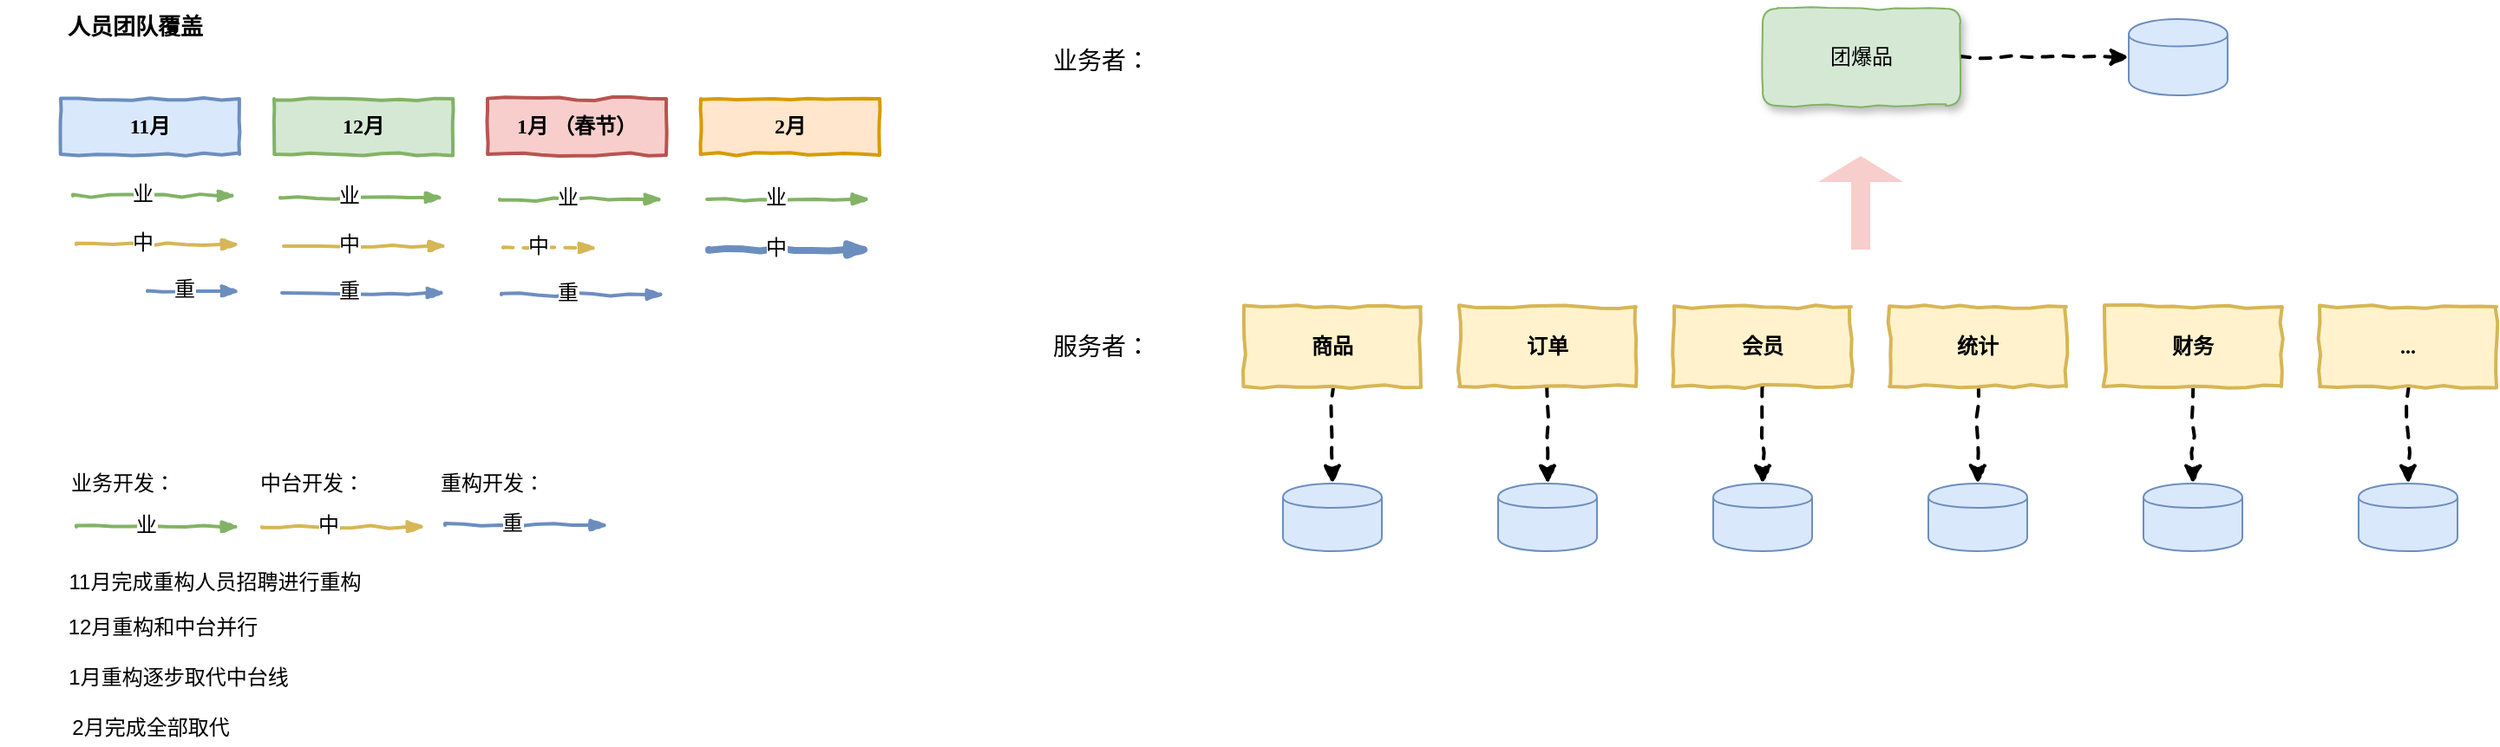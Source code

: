 <mxfile version="12.1.4" type="github" pages="1">
  <diagram id="GFUo5UajbfeOs9jclDTA" name="第 1 页">
    <mxGraphModel dx="896" dy="572" grid="0" gridSize="10" guides="1" tooltips="1" connect="1" arrows="1" fold="1" page="0" pageScale="1" pageWidth="10000" pageHeight="10000" math="0" shadow="0">
      <root>
        <mxCell id="0"/>
        <mxCell id="1" parent="0"/>
        <mxCell id="vOFkEOIqGuXK2a5z3ndq-1" value="11月" style="html=1;whiteSpace=wrap;comic=1;strokeWidth=2;fontFamily=Comic Sans MS;fontStyle=1;fillColor=#dae8fc;strokeColor=#6c8ebf;" vertex="1" parent="1">
          <mxGeometry x="217" y="150" width="103" height="32" as="geometry"/>
        </mxCell>
        <mxCell id="vOFkEOIqGuXK2a5z3ndq-2" value="12月" style="html=1;whiteSpace=wrap;comic=1;strokeWidth=2;fontFamily=Comic Sans MS;fontStyle=1;fillColor=#d5e8d4;strokeColor=#82b366;" vertex="1" parent="1">
          <mxGeometry x="340" y="150" width="103" height="32" as="geometry"/>
        </mxCell>
        <mxCell id="vOFkEOIqGuXK2a5z3ndq-3" value="1月 （春节）" style="html=1;whiteSpace=wrap;comic=1;strokeWidth=2;fontFamily=Comic Sans MS;fontStyle=1;fillColor=#f8cecc;strokeColor=#b85450;" vertex="1" parent="1">
          <mxGeometry x="463" y="150" width="103" height="32" as="geometry"/>
        </mxCell>
        <mxCell id="vOFkEOIqGuXK2a5z3ndq-4" value="2月" style="html=1;whiteSpace=wrap;comic=1;strokeWidth=2;fontFamily=Comic Sans MS;fontStyle=1;fillColor=#ffe6cc;strokeColor=#d79b00;" vertex="1" parent="1">
          <mxGeometry x="586" y="150" width="103" height="32" as="geometry"/>
        </mxCell>
        <mxCell id="vOFkEOIqGuXK2a5z3ndq-5" value="" style="rounded=0;comic=1;strokeWidth=2;endArrow=blockThin;html=1;fontFamily=Comic Sans MS;fontStyle=1;fillColor=#d5e8d4;strokeColor=#82b366;" edge="1" parent="1">
          <mxGeometry width="50" height="50" relative="1" as="geometry">
            <mxPoint x="224" y="206" as="sourcePoint"/>
            <mxPoint x="318" y="206" as="targetPoint"/>
          </mxGeometry>
        </mxCell>
        <mxCell id="vOFkEOIqGuXK2a5z3ndq-6" value="业" style="text;html=1;resizable=0;points=[];align=center;verticalAlign=middle;labelBackgroundColor=#ffffff;" vertex="1" connectable="0" parent="vOFkEOIqGuXK2a5z3ndq-5">
          <mxGeometry x="-0.149" y="1" relative="1" as="geometry">
            <mxPoint as="offset"/>
          </mxGeometry>
        </mxCell>
        <mxCell id="vOFkEOIqGuXK2a5z3ndq-7" value="&lt;font style=&quot;font-size: 13px&quot;&gt;&lt;b&gt;人员团队覆盖&lt;/b&gt;&lt;/font&gt;" style="text;html=1;strokeColor=none;fillColor=none;align=center;verticalAlign=middle;whiteSpace=wrap;rounded=0;" vertex="1" parent="1">
          <mxGeometry x="217" y="98" width="86" height="20" as="geometry"/>
        </mxCell>
        <mxCell id="vOFkEOIqGuXK2a5z3ndq-10" value="" style="rounded=0;comic=1;strokeWidth=2;endArrow=blockThin;html=1;fontFamily=Comic Sans MS;fontStyle=1;fillColor=#fff2cc;strokeColor=#d6b656;" edge="1" parent="1">
          <mxGeometry width="50" height="50" relative="1" as="geometry">
            <mxPoint x="226" y="234" as="sourcePoint"/>
            <mxPoint x="320" y="234" as="targetPoint"/>
          </mxGeometry>
        </mxCell>
        <mxCell id="vOFkEOIqGuXK2a5z3ndq-11" value="中" style="text;html=1;resizable=0;points=[];align=center;verticalAlign=middle;labelBackgroundColor=#ffffff;" vertex="1" connectable="0" parent="vOFkEOIqGuXK2a5z3ndq-10">
          <mxGeometry x="-0.149" y="1" relative="1" as="geometry">
            <mxPoint x="-2.0" as="offset"/>
          </mxGeometry>
        </mxCell>
        <mxCell id="vOFkEOIqGuXK2a5z3ndq-14" value="" style="rounded=0;comic=1;strokeWidth=2;endArrow=blockThin;html=1;fontFamily=Comic Sans MS;fontStyle=1;fillColor=#d5e8d4;strokeColor=#82b366;align=center;" edge="1" parent="1">
          <mxGeometry width="50" height="50" relative="1" as="geometry">
            <mxPoint x="343.5" y="207" as="sourcePoint"/>
            <mxPoint x="437.5" y="207" as="targetPoint"/>
          </mxGeometry>
        </mxCell>
        <mxCell id="vOFkEOIqGuXK2a5z3ndq-15" value="业" style="text;html=1;resizable=0;points=[];align=center;verticalAlign=middle;labelBackgroundColor=#ffffff;" vertex="1" connectable="0" parent="vOFkEOIqGuXK2a5z3ndq-14">
          <mxGeometry x="-0.149" y="1" relative="1" as="geometry">
            <mxPoint x="-1" as="offset"/>
          </mxGeometry>
        </mxCell>
        <mxCell id="vOFkEOIqGuXK2a5z3ndq-16" value="" style="rounded=0;comic=1;strokeWidth=2;endArrow=blockThin;html=1;fontFamily=Comic Sans MS;fontStyle=1;fillColor=#fff2cc;strokeColor=#d6b656;align=center;" edge="1" parent="1">
          <mxGeometry width="50" height="50" relative="1" as="geometry">
            <mxPoint x="345.5" y="235" as="sourcePoint"/>
            <mxPoint x="439.5" y="235" as="targetPoint"/>
          </mxGeometry>
        </mxCell>
        <mxCell id="vOFkEOIqGuXK2a5z3ndq-17" value="中" style="text;html=1;resizable=0;points=[];align=center;verticalAlign=middle;labelBackgroundColor=#ffffff;" vertex="1" connectable="0" parent="vOFkEOIqGuXK2a5z3ndq-16">
          <mxGeometry x="-0.149" y="1" relative="1" as="geometry">
            <mxPoint x="-3" as="offset"/>
          </mxGeometry>
        </mxCell>
        <mxCell id="vOFkEOIqGuXK2a5z3ndq-18" value="" style="rounded=0;comic=1;strokeWidth=2;endArrow=blockThin;html=1;fontFamily=Comic Sans MS;fontStyle=1;fillColor=#dae8fc;strokeColor=#6c8ebf;align=center;" edge="1" parent="1">
          <mxGeometry width="50" height="50" relative="1" as="geometry">
            <mxPoint x="344.5" y="262" as="sourcePoint"/>
            <mxPoint x="438.5" y="262" as="targetPoint"/>
          </mxGeometry>
        </mxCell>
        <mxCell id="vOFkEOIqGuXK2a5z3ndq-19" value="重" style="text;html=1;resizable=0;points=[];align=center;verticalAlign=middle;labelBackgroundColor=#ffffff;" vertex="1" connectable="0" parent="vOFkEOIqGuXK2a5z3ndq-18">
          <mxGeometry x="-0.149" y="1" relative="1" as="geometry">
            <mxPoint x="-2.0" as="offset"/>
          </mxGeometry>
        </mxCell>
        <mxCell id="vOFkEOIqGuXK2a5z3ndq-20" value="" style="rounded=0;comic=1;strokeWidth=2;endArrow=blockThin;html=1;fontFamily=Comic Sans MS;fontStyle=1;fillColor=#d5e8d4;strokeColor=#82b366;align=center;" edge="1" parent="1">
          <mxGeometry width="50" height="50" relative="1" as="geometry">
            <mxPoint x="470" y="208" as="sourcePoint"/>
            <mxPoint x="564" y="208" as="targetPoint"/>
          </mxGeometry>
        </mxCell>
        <mxCell id="vOFkEOIqGuXK2a5z3ndq-21" value="业" style="text;html=1;resizable=0;points=[];align=center;verticalAlign=middle;labelBackgroundColor=#ffffff;" vertex="1" connectable="0" parent="vOFkEOIqGuXK2a5z3ndq-20">
          <mxGeometry x="-0.149" y="1" relative="1" as="geometry">
            <mxPoint x="-1" as="offset"/>
          </mxGeometry>
        </mxCell>
        <mxCell id="vOFkEOIqGuXK2a5z3ndq-22" value="" style="rounded=0;comic=1;strokeWidth=2;endArrow=blockThin;html=1;fontFamily=Comic Sans MS;fontStyle=1;fillColor=#fff2cc;strokeColor=#d6b656;align=center;dashed=1;" edge="1" parent="1">
          <mxGeometry width="50" height="50" relative="1" as="geometry">
            <mxPoint x="472" y="236" as="sourcePoint"/>
            <mxPoint x="526" y="236" as="targetPoint"/>
          </mxGeometry>
        </mxCell>
        <mxCell id="vOFkEOIqGuXK2a5z3ndq-23" value="中" style="text;html=1;resizable=0;points=[];align=center;verticalAlign=middle;labelBackgroundColor=#ffffff;" vertex="1" connectable="0" parent="vOFkEOIqGuXK2a5z3ndq-22">
          <mxGeometry x="-0.149" y="1" relative="1" as="geometry">
            <mxPoint x="-3" as="offset"/>
          </mxGeometry>
        </mxCell>
        <mxCell id="vOFkEOIqGuXK2a5z3ndq-24" value="" style="rounded=0;comic=1;strokeWidth=2;endArrow=blockThin;html=1;fontFamily=Comic Sans MS;fontStyle=1;fillColor=#dae8fc;strokeColor=#6c8ebf;align=center;" edge="1" parent="1">
          <mxGeometry width="50" height="50" relative="1" as="geometry">
            <mxPoint x="471" y="263" as="sourcePoint"/>
            <mxPoint x="565" y="263" as="targetPoint"/>
          </mxGeometry>
        </mxCell>
        <mxCell id="vOFkEOIqGuXK2a5z3ndq-25" value="重" style="text;html=1;resizable=0;points=[];align=center;verticalAlign=middle;labelBackgroundColor=#ffffff;" vertex="1" connectable="0" parent="vOFkEOIqGuXK2a5z3ndq-24">
          <mxGeometry x="-0.149" y="1" relative="1" as="geometry">
            <mxPoint x="-2.0" as="offset"/>
          </mxGeometry>
        </mxCell>
        <mxCell id="vOFkEOIqGuXK2a5z3ndq-26" value="" style="rounded=0;comic=1;strokeWidth=2;endArrow=blockThin;html=1;fontFamily=Comic Sans MS;fontStyle=1;fillColor=#d5e8d4;strokeColor=#82b366;align=center;" edge="1" parent="1">
          <mxGeometry width="50" height="50" relative="1" as="geometry">
            <mxPoint x="589.5" y="208" as="sourcePoint"/>
            <mxPoint x="683.5" y="208" as="targetPoint"/>
          </mxGeometry>
        </mxCell>
        <mxCell id="vOFkEOIqGuXK2a5z3ndq-27" value="业" style="text;html=1;resizable=0;points=[];align=center;verticalAlign=middle;labelBackgroundColor=#ffffff;" vertex="1" connectable="0" parent="vOFkEOIqGuXK2a5z3ndq-26">
          <mxGeometry x="-0.149" y="1" relative="1" as="geometry">
            <mxPoint x="-1" as="offset"/>
          </mxGeometry>
        </mxCell>
        <mxCell id="vOFkEOIqGuXK2a5z3ndq-30" value="" style="rounded=0;comic=1;strokeWidth=4;endArrow=blockThin;html=1;fontFamily=Comic Sans MS;fontStyle=1;fillColor=#dae8fc;strokeColor=#6c8ebf;align=center;" edge="1" parent="1">
          <mxGeometry width="50" height="50" relative="1" as="geometry">
            <mxPoint x="590.5" y="237" as="sourcePoint"/>
            <mxPoint x="684.5" y="237" as="targetPoint"/>
          </mxGeometry>
        </mxCell>
        <mxCell id="vOFkEOIqGuXK2a5z3ndq-31" value="中" style="text;html=1;resizable=0;points=[];align=center;verticalAlign=middle;labelBackgroundColor=#ffffff;" vertex="1" connectable="0" parent="vOFkEOIqGuXK2a5z3ndq-30">
          <mxGeometry x="-0.149" y="1" relative="1" as="geometry">
            <mxPoint x="-2.0" as="offset"/>
          </mxGeometry>
        </mxCell>
        <mxCell id="vOFkEOIqGuXK2a5z3ndq-37" value="" style="rounded=0;comic=1;strokeWidth=2;endArrow=blockThin;html=1;fontFamily=Comic Sans MS;fontStyle=1;fillColor=#d5e8d4;strokeColor=#82b366;" edge="1" parent="1">
          <mxGeometry width="50" height="50" relative="1" as="geometry">
            <mxPoint x="226" y="397" as="sourcePoint"/>
            <mxPoint x="320" y="397" as="targetPoint"/>
          </mxGeometry>
        </mxCell>
        <mxCell id="vOFkEOIqGuXK2a5z3ndq-38" value="业" style="text;html=1;resizable=0;points=[];align=center;verticalAlign=middle;labelBackgroundColor=#ffffff;" vertex="1" connectable="0" parent="vOFkEOIqGuXK2a5z3ndq-37">
          <mxGeometry x="-0.149" y="1" relative="1" as="geometry">
            <mxPoint as="offset"/>
          </mxGeometry>
        </mxCell>
        <mxCell id="vOFkEOIqGuXK2a5z3ndq-39" value="" style="rounded=0;comic=1;strokeWidth=2;endArrow=blockThin;html=1;fontFamily=Comic Sans MS;fontStyle=1;fillColor=#fff2cc;strokeColor=#d6b656;" edge="1" parent="1">
          <mxGeometry width="50" height="50" relative="1" as="geometry">
            <mxPoint x="333" y="397" as="sourcePoint"/>
            <mxPoint x="427" y="397" as="targetPoint"/>
          </mxGeometry>
        </mxCell>
        <mxCell id="vOFkEOIqGuXK2a5z3ndq-40" value="中" style="text;html=1;resizable=0;points=[];align=center;verticalAlign=middle;labelBackgroundColor=#ffffff;" vertex="1" connectable="0" parent="vOFkEOIqGuXK2a5z3ndq-39">
          <mxGeometry x="-0.149" y="1" relative="1" as="geometry">
            <mxPoint x="-2.0" as="offset"/>
          </mxGeometry>
        </mxCell>
        <mxCell id="vOFkEOIqGuXK2a5z3ndq-41" value="" style="rounded=0;comic=1;strokeWidth=2;endArrow=blockThin;html=1;fontFamily=Comic Sans MS;fontStyle=1;fillColor=#dae8fc;strokeColor=#6c8ebf;align=center;" edge="1" parent="1">
          <mxGeometry width="50" height="50" relative="1" as="geometry">
            <mxPoint x="438.5" y="396" as="sourcePoint"/>
            <mxPoint x="532.5" y="396" as="targetPoint"/>
          </mxGeometry>
        </mxCell>
        <mxCell id="vOFkEOIqGuXK2a5z3ndq-42" value="重" style="text;html=1;resizable=0;points=[];align=center;verticalAlign=middle;labelBackgroundColor=#ffffff;" vertex="1" connectable="0" parent="vOFkEOIqGuXK2a5z3ndq-41">
          <mxGeometry x="-0.149" y="1" relative="1" as="geometry">
            <mxPoint x="-2.0" as="offset"/>
          </mxGeometry>
        </mxCell>
        <mxCell id="vOFkEOIqGuXK2a5z3ndq-43" value="业务开发：" style="text;html=1;strokeColor=none;fillColor=none;align=center;verticalAlign=middle;whiteSpace=wrap;rounded=0;" vertex="1" parent="1">
          <mxGeometry x="201" y="362" width="104" height="20" as="geometry"/>
        </mxCell>
        <mxCell id="vOFkEOIqGuXK2a5z3ndq-44" value="中台开发：" style="text;html=1;strokeColor=none;fillColor=none;align=center;verticalAlign=middle;whiteSpace=wrap;rounded=0;" vertex="1" parent="1">
          <mxGeometry x="310" y="362" width="104" height="20" as="geometry"/>
        </mxCell>
        <mxCell id="vOFkEOIqGuXK2a5z3ndq-45" value="重构开发：" style="text;html=1;strokeColor=none;fillColor=none;align=center;verticalAlign=middle;whiteSpace=wrap;rounded=0;" vertex="1" parent="1">
          <mxGeometry x="414" y="362" width="104" height="20" as="geometry"/>
        </mxCell>
        <mxCell id="vOFkEOIqGuXK2a5z3ndq-46" value="11月完成重构人员招聘进行重构" style="text;html=1;strokeColor=none;fillColor=none;align=center;verticalAlign=middle;whiteSpace=wrap;rounded=0;" vertex="1" parent="1">
          <mxGeometry x="219.5" y="419" width="172" height="20" as="geometry"/>
        </mxCell>
        <mxCell id="vOFkEOIqGuXK2a5z3ndq-47" value="12月重构和中台并行" style="text;html=1;strokeColor=none;fillColor=none;align=center;verticalAlign=middle;whiteSpace=wrap;rounded=0;" vertex="1" parent="1">
          <mxGeometry x="190" y="445" width="172" height="20" as="geometry"/>
        </mxCell>
        <mxCell id="vOFkEOIqGuXK2a5z3ndq-48" value="1月重构逐步取代中台线" style="text;html=1;strokeColor=none;fillColor=none;align=center;verticalAlign=middle;whiteSpace=wrap;rounded=0;" vertex="1" parent="1">
          <mxGeometry x="199" y="474" width="172" height="20" as="geometry"/>
        </mxCell>
        <mxCell id="vOFkEOIqGuXK2a5z3ndq-49" value="2月完成全部取代" style="text;html=1;strokeColor=none;fillColor=none;align=center;verticalAlign=middle;whiteSpace=wrap;rounded=0;" vertex="1" parent="1">
          <mxGeometry x="182.5" y="503" width="172" height="20" as="geometry"/>
        </mxCell>
        <mxCell id="vOFkEOIqGuXK2a5z3ndq-50" value="" style="rounded=0;comic=1;strokeWidth=2;endArrow=blockThin;html=1;fontFamily=Comic Sans MS;fontStyle=1;fillColor=#dae8fc;strokeColor=#6c8ebf;align=center;" edge="1" parent="1">
          <mxGeometry width="50" height="50" relative="1" as="geometry">
            <mxPoint x="267" y="261" as="sourcePoint"/>
            <mxPoint x="320" y="261" as="targetPoint"/>
          </mxGeometry>
        </mxCell>
        <mxCell id="vOFkEOIqGuXK2a5z3ndq-51" value="重" style="text;html=1;resizable=0;points=[];align=center;verticalAlign=middle;labelBackgroundColor=#ffffff;" vertex="1" connectable="0" parent="vOFkEOIqGuXK2a5z3ndq-50">
          <mxGeometry x="-0.149" y="1" relative="1" as="geometry">
            <mxPoint x="-2.0" as="offset"/>
          </mxGeometry>
        </mxCell>
        <mxCell id="vOFkEOIqGuXK2a5z3ndq-72" style="edgeStyle=orthogonalEdgeStyle;rounded=0;comic=1;orthogonalLoop=1;jettySize=auto;html=1;exitX=1;exitY=0.5;exitDx=0;exitDy=0;entryX=0;entryY=0.5;entryDx=0;entryDy=0;dashed=1;strokeWidth=2;align=center;" edge="1" parent="1" source="vOFkEOIqGuXK2a5z3ndq-52" target="vOFkEOIqGuXK2a5z3ndq-71">
          <mxGeometry relative="1" as="geometry"/>
        </mxCell>
        <mxCell id="vOFkEOIqGuXK2a5z3ndq-52" value="团爆品" style="rounded=1;whiteSpace=wrap;html=1;shadow=1;comic=1;fillColor=#d5e8d4;strokeColor=#82b366;align=center;" vertex="1" parent="1">
          <mxGeometry x="1198" y="98" width="114" height="56" as="geometry"/>
        </mxCell>
        <mxCell id="vOFkEOIqGuXK2a5z3ndq-65" style="edgeStyle=orthogonalEdgeStyle;rounded=0;orthogonalLoop=1;jettySize=auto;html=1;exitX=0.5;exitY=1;exitDx=0;exitDy=0;entryX=0.5;entryY=0;entryDx=0;entryDy=0;dashed=1;strokeWidth=2;align=center;comic=1;" edge="1" parent="1" source="vOFkEOIqGuXK2a5z3ndq-53" target="vOFkEOIqGuXK2a5z3ndq-59">
          <mxGeometry relative="1" as="geometry"/>
        </mxCell>
        <mxCell id="vOFkEOIqGuXK2a5z3ndq-53" value="商品" style="html=1;whiteSpace=wrap;comic=1;strokeWidth=2;fontFamily=Comic Sans MS;fontStyle=1;align=center;fillColor=#fff2cc;strokeColor=#d6b656;" vertex="1" parent="1">
          <mxGeometry x="899" y="270" width="102" height="46" as="geometry"/>
        </mxCell>
        <mxCell id="vOFkEOIqGuXK2a5z3ndq-66" style="edgeStyle=orthogonalEdgeStyle;rounded=0;comic=1;orthogonalLoop=1;jettySize=auto;html=1;exitX=0.5;exitY=1;exitDx=0;exitDy=0;entryX=0.5;entryY=0;entryDx=0;entryDy=0;dashed=1;strokeWidth=2;align=center;" edge="1" parent="1" source="vOFkEOIqGuXK2a5z3ndq-54" target="vOFkEOIqGuXK2a5z3ndq-60">
          <mxGeometry relative="1" as="geometry"/>
        </mxCell>
        <mxCell id="vOFkEOIqGuXK2a5z3ndq-54" value="订单" style="html=1;whiteSpace=wrap;comic=1;strokeWidth=2;fontFamily=Comic Sans MS;fontStyle=1;align=center;fillColor=#fff2cc;strokeColor=#d6b656;" vertex="1" parent="1">
          <mxGeometry x="1023" y="270" width="102" height="46" as="geometry"/>
        </mxCell>
        <mxCell id="vOFkEOIqGuXK2a5z3ndq-67" style="edgeStyle=orthogonalEdgeStyle;rounded=0;comic=1;orthogonalLoop=1;jettySize=auto;html=1;exitX=0.5;exitY=1;exitDx=0;exitDy=0;entryX=0.5;entryY=0;entryDx=0;entryDy=0;dashed=1;strokeWidth=2;align=center;" edge="1" parent="1" source="vOFkEOIqGuXK2a5z3ndq-55" target="vOFkEOIqGuXK2a5z3ndq-61">
          <mxGeometry relative="1" as="geometry"/>
        </mxCell>
        <mxCell id="vOFkEOIqGuXK2a5z3ndq-55" value="会员" style="html=1;whiteSpace=wrap;comic=1;strokeWidth=2;fontFamily=Comic Sans MS;fontStyle=1;align=center;fillColor=#fff2cc;strokeColor=#d6b656;" vertex="1" parent="1">
          <mxGeometry x="1147" y="270" width="102" height="46" as="geometry"/>
        </mxCell>
        <mxCell id="vOFkEOIqGuXK2a5z3ndq-68" style="edgeStyle=orthogonalEdgeStyle;rounded=0;comic=1;orthogonalLoop=1;jettySize=auto;html=1;exitX=0.5;exitY=1;exitDx=0;exitDy=0;entryX=0.5;entryY=0;entryDx=0;entryDy=0;dashed=1;strokeWidth=2;align=center;" edge="1" parent="1" source="vOFkEOIqGuXK2a5z3ndq-56" target="vOFkEOIqGuXK2a5z3ndq-62">
          <mxGeometry relative="1" as="geometry"/>
        </mxCell>
        <mxCell id="vOFkEOIqGuXK2a5z3ndq-56" value="统计" style="html=1;whiteSpace=wrap;comic=1;strokeWidth=2;fontFamily=Comic Sans MS;fontStyle=1;align=center;fillColor=#fff2cc;strokeColor=#d6b656;" vertex="1" parent="1">
          <mxGeometry x="1271" y="270" width="102" height="46" as="geometry"/>
        </mxCell>
        <mxCell id="vOFkEOIqGuXK2a5z3ndq-69" style="edgeStyle=orthogonalEdgeStyle;rounded=0;comic=1;orthogonalLoop=1;jettySize=auto;html=1;exitX=0.5;exitY=1;exitDx=0;exitDy=0;entryX=0.5;entryY=0;entryDx=0;entryDy=0;dashed=1;strokeWidth=2;align=center;" edge="1" parent="1" source="vOFkEOIqGuXK2a5z3ndq-57" target="vOFkEOIqGuXK2a5z3ndq-63">
          <mxGeometry relative="1" as="geometry"/>
        </mxCell>
        <mxCell id="vOFkEOIqGuXK2a5z3ndq-57" value="财务" style="html=1;whiteSpace=wrap;comic=1;strokeWidth=2;fontFamily=Comic Sans MS;fontStyle=1;align=center;fillColor=#fff2cc;strokeColor=#d6b656;" vertex="1" parent="1">
          <mxGeometry x="1395" y="270" width="102" height="46" as="geometry"/>
        </mxCell>
        <mxCell id="vOFkEOIqGuXK2a5z3ndq-70" style="edgeStyle=orthogonalEdgeStyle;rounded=0;comic=1;orthogonalLoop=1;jettySize=auto;html=1;exitX=0.5;exitY=1;exitDx=0;exitDy=0;entryX=0.5;entryY=0;entryDx=0;entryDy=0;dashed=1;strokeWidth=2;align=center;" edge="1" parent="1" source="vOFkEOIqGuXK2a5z3ndq-58" target="vOFkEOIqGuXK2a5z3ndq-64">
          <mxGeometry relative="1" as="geometry"/>
        </mxCell>
        <mxCell id="vOFkEOIqGuXK2a5z3ndq-58" value="..." style="html=1;whiteSpace=wrap;comic=1;strokeWidth=2;fontFamily=Comic Sans MS;fontStyle=1;align=center;fillColor=#fff2cc;strokeColor=#d6b656;" vertex="1" parent="1">
          <mxGeometry x="1519" y="270" width="102" height="46" as="geometry"/>
        </mxCell>
        <mxCell id="vOFkEOIqGuXK2a5z3ndq-59" value="" style="shape=cylinder;whiteSpace=wrap;html=1;boundedLbl=1;backgroundOutline=1;align=center;fillColor=#dae8fc;strokeColor=#6c8ebf;" vertex="1" parent="1">
          <mxGeometry x="921.5" y="372" width="57" height="39" as="geometry"/>
        </mxCell>
        <mxCell id="vOFkEOIqGuXK2a5z3ndq-60" value="" style="shape=cylinder;whiteSpace=wrap;html=1;boundedLbl=1;backgroundOutline=1;align=center;fillColor=#dae8fc;strokeColor=#6c8ebf;" vertex="1" parent="1">
          <mxGeometry x="1045.5" y="372" width="57" height="39" as="geometry"/>
        </mxCell>
        <mxCell id="vOFkEOIqGuXK2a5z3ndq-61" value="" style="shape=cylinder;whiteSpace=wrap;html=1;boundedLbl=1;backgroundOutline=1;align=center;fillColor=#dae8fc;strokeColor=#6c8ebf;" vertex="1" parent="1">
          <mxGeometry x="1169.5" y="372" width="57" height="39" as="geometry"/>
        </mxCell>
        <mxCell id="vOFkEOIqGuXK2a5z3ndq-62" value="" style="shape=cylinder;whiteSpace=wrap;html=1;boundedLbl=1;backgroundOutline=1;align=center;fillColor=#dae8fc;strokeColor=#6c8ebf;" vertex="1" parent="1">
          <mxGeometry x="1293.5" y="372" width="57" height="39" as="geometry"/>
        </mxCell>
        <mxCell id="vOFkEOIqGuXK2a5z3ndq-63" value="" style="shape=cylinder;whiteSpace=wrap;html=1;boundedLbl=1;backgroundOutline=1;align=center;fillColor=#dae8fc;strokeColor=#6c8ebf;" vertex="1" parent="1">
          <mxGeometry x="1417.5" y="372" width="57" height="39" as="geometry"/>
        </mxCell>
        <mxCell id="vOFkEOIqGuXK2a5z3ndq-64" value="" style="shape=cylinder;whiteSpace=wrap;html=1;boundedLbl=1;backgroundOutline=1;align=center;fillColor=#dae8fc;strokeColor=#6c8ebf;" vertex="1" parent="1">
          <mxGeometry x="1541.5" y="372" width="57" height="39" as="geometry"/>
        </mxCell>
        <mxCell id="vOFkEOIqGuXK2a5z3ndq-71" value="" style="shape=cylinder;whiteSpace=wrap;html=1;boundedLbl=1;backgroundOutline=1;align=center;fillColor=#dae8fc;strokeColor=#6c8ebf;" vertex="1" parent="1">
          <mxGeometry x="1409" y="104" width="57" height="44" as="geometry"/>
        </mxCell>
        <mxCell id="vOFkEOIqGuXK2a5z3ndq-73" value="" style="shape=flexArrow;endArrow=classic;html=1;dashed=1;strokeWidth=2;align=center;endWidth=36;endSize=4.33;fillColor=#f8cecc;strokeColor=none;" edge="1" parent="1">
          <mxGeometry width="50" height="50" relative="1" as="geometry">
            <mxPoint x="1254.5" y="238" as="sourcePoint"/>
            <mxPoint x="1254.5" y="182" as="targetPoint"/>
          </mxGeometry>
        </mxCell>
        <mxCell id="vOFkEOIqGuXK2a5z3ndq-74" value="服务者：" style="text;html=1;strokeColor=none;fillColor=none;align=center;verticalAlign=middle;whiteSpace=wrap;rounded=0;fontSize=14;" vertex="1" parent="1">
          <mxGeometry x="786" y="283" width="62" height="20" as="geometry"/>
        </mxCell>
        <mxCell id="vOFkEOIqGuXK2a5z3ndq-75" value="业务者：" style="text;html=1;strokeColor=none;fillColor=none;align=center;verticalAlign=middle;whiteSpace=wrap;rounded=0;fontSize=14;" vertex="1" parent="1">
          <mxGeometry x="786" y="118" width="62" height="20" as="geometry"/>
        </mxCell>
      </root>
    </mxGraphModel>
  </diagram>
</mxfile>
